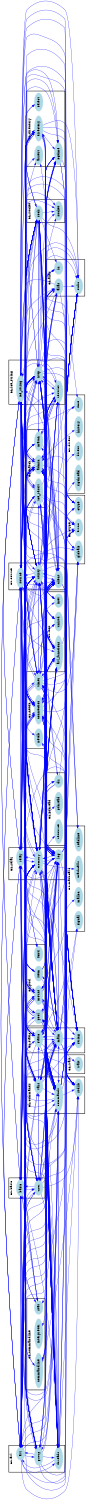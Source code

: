 digraph G {
size = "10,10";
rotate = 90;
subgraph cluster0 {
label = "CL:commands";
color = black;
style = bold;
"commands"[label="commands",shape=ellipse,color=lightblue,fontcolor=black,style=filled];
"vars"[label="vars",shape=ellipse,color=lightblue,fontcolor=black,style=filled];
"stdlib"[label="stdlib",shape=ellipse,color=lightblue,fontcolor=black,style=filled];
}
subgraph cluster1 {
label = "CL:ice_string";
color = black;
style = bold;
"ice_string"[label="ice_string",shape=ellipse,color=lightblue,fontcolor=black,style=filled];
"http"[label="http",shape=ellipse,color=lightblue,fontcolor=black,style=filled];
"restrict"[label="restrict",shape=ellipse,color=lightblue,fontcolor=black,style=filled];
}
subgraph cluster2 {
label = "CL:match";
color = black;
style = bold;
"match"[label="match",shape=ellipse,color=lightblue,fontcolor=black,style=filled];
"admin"[label="admin",shape=ellipse,color=lightblue,fontcolor=black,style=filled];
"ice_resolv"[label="ice_resolv",shape=ellipse,color=lightblue,fontcolor=black,style=filled];
}
subgraph cluster3 {
label = "CL:relay";
color = black;
style = bold;
"relay"[label="relay",shape=ellipse,color=lightblue,fontcolor=black,style=filled];
"memory"[label="memory",shape=ellipse,color=lightblue,fontcolor=black,style=filled];
"log"[label="log",shape=ellipse,color=lightblue,fontcolor=black,style=filled];
}
subgraph cluster4 {
label = "CL:alias";
color = black;
style = bold;
"alias"[label="alias",shape=ellipse,color=lightblue,fontcolor=black,style=filled];
"stdio"[label="stdio",shape=ellipse,color=lightblue,fontcolor=black,style=filled];
"in"[label="in",shape=ellipse,color=lightblue,fontcolor=black,style=filled];
}
subgraph cluster5 {
label = "CL:inet";
color = black;
style = bold;
"inet"[label="inet",shape=ellipse,color=lightblue,fontcolor=black,style=filled];
"avl_functions"[label="avl_functions",shape=ellipse,color=lightblue,fontcolor=black,style=filled];
"unistd"[label="unistd",shape=ellipse,color=lightblue,fontcolor=black,style=filled];
}
subgraph cluster6 {
label = "CL:source";
color = black;
style = bold;
"source"[label="source",shape=ellipse,color=lightblue,fontcolor=black,style=filled];
"utility"[label="utility",shape=ellipse,color=lightblue,fontcolor=black,style=filled];
"client"[label="client",shape=ellipse,color=lightblue,fontcolor=black,style=filled];
}
subgraph cluster7 {
label = "CL:avl";
color = black;
style = bold;
"avl"[label="avl",shape=ellipse,color=lightblue,fontcolor=black,style=filled];
"threads"[label="threads",shape=ellipse,color=lightblue,fontcolor=black,style=filled];
"group"[label="group",shape=ellipse,color=lightblue,fontcolor=black,style=filled];
}
subgraph cluster8 {
label = "CL:basic";
color = black;
style = bold;
"basic"[label="basic",shape=ellipse,color=lightblue,fontcolor=black,style=filled];
"user"[label="user",shape=ellipse,color=lightblue,fontcolor=black,style=filled];
}
subgraph cluster9 {
label = "CL:socket";
color = black;
style = bold;
"socket"[label="socket",shape=ellipse,color=lightblue,fontcolor=black,style=filled];
"sock"[label="sock",shape=ellipse,color=lightblue,fontcolor=black,style=filled];
}
subgraph cluster10 {
label = "CL:static";
color = black;
style = bold;
"static"[label="static",shape=ellipse,color=lightblue,fontcolor=black,style=filled];
"string"[label="string",shape=ellipse,color=lightblue,fontcolor=black,style=filled];
"main"[label="main",shape=ellipse,color=lightblue,fontcolor=black,style=filled];
}
subgraph cluster11 {
label = "CL:netdb";
color = black;
style = bold;
"netdb"[label="netdb",shape=ellipse,color=lightblue,fontcolor=black,style=filled];
"connection"[label="connection",shape=ellipse,color=lightblue,fontcolor=black,style=filled];
"timer"[label="timer",shape=ellipse,color=lightblue,fontcolor=black,style=filled];
}
subgraph cluster12 {
label = "CL:directory";
color = black;
style = bold;
"directory"[label="directory",shape=ellipse,color=lightblue,fontcolor=black,style=filled];
"logtime"[label="logtime",shape=ellipse,color=lightblue,fontcolor=black,style=filled];
"select"[label="select",shape=ellipse,color=lightblue,fontcolor=black,style=filled];
"assert"[label="assert",shape=ellipse,color=lightblue,fontcolor=black,style=filled];
}
subgraph cluster13 {
label = "CL:pool";
color = black;
style = bold;
"pool"[label="pool",shape=ellipse,color=lightblue,fontcolor=black,style=filled];
"fcntl"[label="fcntl",shape=ellipse,color=lightblue,fontcolor=black,style=filled];
"item"[label="item",shape=ellipse,color=lightblue,fontcolor=black,style=filled];
"mount"[label="mount",shape=ellipse,color=lightblue,fontcolor=black,style=filled];
}
subgraph cluster14 {
label = "CL:commandline";
color = black;
style = bold;
"commandline"[label="commandline",shape=ellipse,color=lightblue,fontcolor=black,style=filled];
"stat"[label="stat",shape=ellipse,color=lightblue,fontcolor=black,style=filled];
"interpreter"[label="interpreter",shape=ellipse,color=lightblue,fontcolor=black,style=filled];
}
subgraph cluster15 {
label = "CL:ctype";
color = black;
style = bold;
"ctype"[label="ctype",shape=ellipse,color=lightblue,fontcolor=black,style=filled];
"globals"[label="globals",shape=ellipse,color=lightblue,fontcolor=black,style=filled];
"errno"[label="errno",shape=ellipse,color=lightblue,fontcolor=black,style=filled];
}
subgraph cluster16 {
label = "CL:pthread";
color = black;
style = bold;
"pthread"[label="pthread",shape=ellipse,color=lightblue,fontcolor=black,style=filled];
"resource"[label="resource",shape=ellipse,color=lightblue,fontcolor=black,style=filled];
"dir"[label="dir",shape=ellipse,color=lightblue,fontcolor=black,style=filled];
}
subgraph cluster17 {
label = "CL:dirent";
color = black;
style = bold;
"dirent"[label="dirent",shape=ellipse,color=lightblue,fontcolor=black,style=filled];
"history"[label="history",shape=ellipse,color=lightblue,fontcolor=black,style=filled];
"sigthread"[label="sigthread",shape=ellipse,color=lightblue,fontcolor=black,style=filled];
"time"[label="time",shape=ellipse,color=lightblue,fontcolor=black,style=filled];
}
subgraph cluster18 {
label = "CL:mathcalls";
color = black;
style = bold;
"mathcalls"[label="mathcalls",shape=ellipse,color=lightblue,fontcolor=black,style=filled];
"signal"[label="signal",shape=ellipse,color=lightblue,fontcolor=black,style=filled];
"malloc"[label="malloc",shape=ellipse,color=lightblue,fontcolor=black,style=filled];
"readline"[label="readline",shape=ellipse,color=lightblue,fontcolor=black,style=filled];
}
subgraph cluster19 {
label = "CL:wait";
color = black;
style = bold;
"wait"[label="wait",shape=ellipse,color=lightblue,fontcolor=black,style=filled];
}
"match" -> "http"[color=blue,font=6];
"ice_resolv" -> "relay"[color=blue,font=6];
"restrict" -> "ice_string"[color=blue,font=6];
"memory" -> "alias"[color=blue,font=6];
"avl_functions" -> "alias"[color=blue,font=6];
"utility" -> "unistd"[color=blue,font=6];
"log" -> "admin"[color=blue,font=6];
"relay" -> "client"[color=blue,font=6];
"source" -> "threads"[color=blue,font=6];
"utility" -> "source"[color=blue,font=6];
"source" -> "stdlib"[color=blue,font=6];
"relay" -> "ice_string"[color=blue,font=6];
"utility" -> "relay"[color=blue,font=6];
"avl" -> "memory"[color=blue,font=6];
"relay" -> "avl"[color=blue,font=6];
"source" -> "socket"[color=blue,font=6];
"sock" -> "commands"[color=blue,font=6];
"basic" -> "group"[color=blue,font=6];
"basic" -> "threads"[color=blue,font=6];
"memory" -> "stdio"[color=blue,font=6];
"admin" -> "string"[color=blue,font=6];
"avl_functions" -> "stdio"[color=blue,font=6];
"utility" -> "in"[color=blue,font=6];
"alias" -> "source"[color=blue,font=6];
"ice_resolv" -> "string"[color=blue,font=6];
"alias" -> "avl"[color=blue,font=6];
"ice_string" -> "static"[color=blue,font=6];
"avl" -> "admin"[color=blue,font=6];
"restrict" -> "stdlib"[color=blue,font=6];
"match" -> "utility"[color=blue,font=6];
"admin" -> "group"[color=blue,font=6];
"relay" -> "threads"[color=blue,font=6];
"ice_string" -> "avl_functions"[color=blue,font=6];
"user" -> "log"[color=blue,font=6];
"main" -> "static"[color=blue,font=6];
"ice_string" -> "threads"[color=blue,font=6];
"basic" -> "user"[color=blue,font=6];
"http" -> "basic"[color=blue,font=6];
"admin" -> "utility"[color=blue,font=6];
"restrict" -> "avl_functions"[color=blue,font=6];
"main" -> "netdb"[color=blue,font=6];
"ice_resolv" -> "inet"[color=blue,font=6];
"relay" -> "main"[color=blue,font=6];
"utility" -> "directory"[color=blue,font=6];
"sock" -> "utility"[color=blue,font=6];
"alias" -> "ice_string"[color=blue,font=6];
"directory" -> "threads"[color=blue,font=6];
"group" -> "memory"[color=blue,font=6];
"ice_resolv" -> "threads"[color=blue,font=6];
"http" -> "memory"[color=blue,font=6];
"utility" -> "ice_resolv"[color=blue,font=6];
"admin" -> "http"[color=blue,font=6];
"source" -> "connection"[color=blue,font=6];
"source" -> "unistd"[color=blue,font=6];
"connection" -> "select"[color=blue,font=6];
"sock" -> "http"[color=blue,font=6];
"relay" -> "vars"[color=blue,font=6];
"connection" -> "logtime"[color=blue,font=6];
"connection" -> "main"[color=blue,font=6];
"log" -> "string"[color=blue,font=6];
"timer" -> "string"[color=blue,font=6];
"threads" -> "commands"[color=blue,font=6];
"log" -> "logtime"[color=blue,font=6];
"restrict" -> "source"[color=blue,font=6];
"source" -> "admin"[color=blue,font=6];
"threads" -> "pool"[color=blue,font=6];
"memory" -> "item"[color=blue,font=6];
"logtime" -> "stdlib"[color=blue,font=6];
"user" -> "admin"[color=blue,font=6];
"main" -> "timer"[color=blue,font=6];
"log" -> "http"[color=blue,font=6];
"utility" -> "basic"[color=blue,font=6];
"source" -> "pool"[color=blue,font=6];
"restrict" -> "commands"[color=blue,font=6];
"memory" -> "connection"[color=blue,font=6];
"threads" -> "avl_functions"[color=blue,font=6];
"group" -> "commands"[color=blue,font=6];
"connection" -> "vars"[color=blue,font=6];
"group" -> "mount"[color=blue,font=6];
"admin" -> "sock"[color=blue,font=6];
"threads" -> "utility"[color=blue,font=6];
"main" -> "interpreter"[color=blue,font=6];
"log" -> "commands"[color=blue,font=6];
"memory" -> "admin"[color=blue,font=6];
"avl_functions" -> "main"[color=blue,font=6];
"restrict" -> "avl"[color=blue,font=6];
"item" -> "memory"[color=blue,font=6];
"commandline" -> "stdio"[color=blue,font=6];
"main" -> "threads"[color=blue,font=6];
"http" -> "stat"[color=blue,font=6];
"main" -> "stdio"[color=blue,font=6];
"threads" -> "avl"[color=blue,font=6];
"client" -> "stdlib"[color=blue,font=6];
"log" -> "sock"[color=blue,font=6];
"timer" -> "logtime"[color=blue,font=6];
"directory" -> "log"[color=blue,font=6];
"avl_functions" -> "vars"[color=blue,font=6];
"basic" -> "http"[color=blue,font=6];
"avl" -> "main"[color=blue,font=6];
"threads" -> "assert"[color=blue,font=6];
"sock" -> "string"[color=blue,font=6];
"memory" -> "main"[color=blue,font=6];
"memory" -> "stdlib"[color=blue,font=6];
"directory" -> "http"[color=blue,font=6];
"client" -> "threads"[color=blue,font=6];
"main" -> "globals"[color=blue,font=6];
"group" -> "stdio"[color=blue,font=6];
"connection" -> "stdlib"[color=blue,font=6];
"timer" -> "relay"[color=blue,font=6];
"restrict" -> "match"[color=blue,font=6];
"user" -> "stdlib"[color=blue,font=6];
"commandline" -> "log"[color=blue,font=6];
"timer" -> "avl"[color=blue,font=6];
"utility" -> "static"[color=blue,font=6];
"ice_string" -> "client"[color=blue,font=6];
"static" -> "main"[color=blue,font=6];
"source" -> "utility"[color=blue,font=6];
"source" -> "ctype"[color=blue,font=6];
"commands" -> "log"[color=blue,font=6];
"source" -> "avl"[color=blue,font=6];
"sock" -> "fcntl"[color=blue,font=6];
"main" -> "resource"[color=blue,font=6];
"avl" -> "vars"[color=blue,font=6];
"sock" -> "timer"[color=blue,font=6];
"relay" -> "pool"[color=blue,font=6];
"main" -> "commandline"[color=blue,font=6];
"memory" -> "vars"[color=blue,font=6];
"basic" -> "utility"[color=blue,font=6];
"match" -> "static"[color=blue,font=6];
"avl" -> "threads"[color=blue,font=6];
"item" -> "commands"[color=blue,font=6];
"directory" -> "commands"[color=blue,font=6];
"sock" -> "inet"[color=blue,font=6];
"main" -> "pool"[color=blue,font=6];
"log" -> "group"[color=blue,font=6];
"relay" -> "utility"[color=blue,font=6];
"client" -> "source"[color=blue,font=6];
"admin" -> "memory"[color=blue,font=6];
"log" -> "connection"[color=blue,font=6];
"ice_string" -> "utility"[color=blue,font=6];
"sock" -> "directory"[color=blue,font=6];
"static" -> "vars"[color=blue,font=6];
"group" -> "avl_functions"[color=blue,font=6];
"ice_resolv" -> "memory"[color=blue,font=6];
"memory" -> "source"[color=blue,font=6];
"memory" -> "ice_resolv"[color=blue,font=6];
"directory" -> "sock"[color=blue,font=6];
"alias" -> "avl_functions"[color=blue,font=6];
"ice_string" -> "restrict"[color=blue,font=6];
"connection" -> "source"[color=blue,font=6];
"directory" -> "utility"[color=blue,font=6];
"commands" -> "client"[color=blue,font=6];
"ice_resolv" -> "utility"[color=blue,font=6];
"threads" -> "http"[color=blue,font=6];
"timer" -> "commands"[color=blue,font=6];
"user" -> "avl"[color=blue,font=6];
"avl" -> "group"[color=blue,font=6];
"commands" -> "timer"[color=blue,font=6];
"commands" -> "mount"[color=blue,font=6];
"source" -> "http"[color=blue,font=6];
"pool" -> "client"[color=blue,font=6];
"commands" -> "avl_functions"[color=blue,font=6];
"vars" -> "static"[color=blue,font=6];
"sock" -> "stdio"[color=blue,font=6];
"threads" -> "memory"[color=blue,font=6];
"static" -> "string"[color=blue,font=6];
"commands" -> "ice_string"[color=blue,font=6];
"main" -> "admin"[color=blue,font=6];
"mount" -> "string"[color=blue,font=6];
"commands" -> "alias"[color=blue,font=6];
"ice_string" -> "timer"[color=blue,font=6];
"relay" -> "string"[color=blue,font=6];
"ice_string" -> "mount"[color=blue,font=6];
"log" -> "memory"[color=blue,font=6];
"timer" -> "memory"[color=blue,font=6];
"group" -> "admin"[color=blue,font=6];
"commands" -> "stdio"[color=blue,font=6];
"ice_string" -> "alias"[color=blue,font=6];
"source" -> "sock"[color=blue,font=6];
"user" -> "group"[color=blue,font=6];
"threads" -> "connection"[color=blue,font=6];
"avl" -> "relay"[color=blue,font=6];
"dir" -> "http"[color=blue,font=6];
"user" -> "main"[color=blue,font=6];
"avl" -> "pool"[color=blue,font=6];
"commandline" -> "main"[color=blue,font=6];
"source" -> "restrict"[color=blue,font=6];
"avl" -> "connection"[color=blue,font=6];
"relay" -> "time"[color=blue,font=6];
"ice_string" -> "directory"[color=blue,font=6];
"main" -> "utility"[color=blue,font=6];
"ice_string" -> "stdio"[color=blue,font=6];
"avl" -> "user"[color=blue,font=6];
"logtime" -> "main"[color=blue,font=6];
"avl" -> "stdlib"[color=blue,font=6];
"memory" -> "user"[color=blue,font=6];
"utility" -> "client"[color=blue,font=6];
"user" -> "vars"[color=blue,font=6];
"basic" -> "commands"[color=blue,font=6];
"dir" -> "static"[color=blue,font=6];
"memory" -> "group"[color=blue,font=6];
"avl_functions" -> "source"[color=blue,font=6];
"timer" -> "directory"[color=blue,font=6];
"avl_functions" -> "group"[color=blue,font=6];
"ice_resolv" -> "commands"[color=blue,font=6];
"client" -> "utility"[color=blue,font=6];
"sock" -> "ice_string"[color=blue,font=6];
"utility" -> "threads"[color=blue,font=6];
"match" -> "client"[color=blue,font=6];
"main" -> "http"[color=blue,font=6];
"sock" -> "memory"[color=blue,font=6];
"ice_string" -> "log"[color=blue,font=6];
"sock" -> "admin"[color=blue,font=6];
"source" -> "avl_functions"[color=blue,font=6];
"directory" -> "avl"[color=blue,font=6];
"source" -> "relay"[color=blue,font=6];
"utility" -> "globals"[color=blue,font=6];
"connection" -> "restrict"[color=blue,font=6];
"connection" -> "http"[color=blue,font=6];
"connection" -> "errno"[color=blue,font=6];
"http" -> "stdlib"[color=blue,font=6];
"http" -> "errno"[color=blue,font=6];
"avl" -> "utility"[color=blue,font=6];
"client" -> "static"[color=blue,font=6];
"admin" -> "restrict"[color=blue,font=6];
"client" -> "match"[color=blue,font=6];
"avl" -> "source"[color=blue,font=6];
"commands" -> "avl"[color=blue,font=6];
"mount" -> "ice_string"[color=blue,font=6];
"admin" -> "ice_string"[color=blue,font=6];
"source" -> "client"[color=blue,font=6];
"avl" -> "basic"[color=blue,font=6];
"http" -> "restrict"[color=blue,font=6];
"group" -> "ice_string"[color=blue,font=6];
"timer" -> "in"[color=blue,font=6];
"relay" -> "sock"[color=blue,font=6];
"admin" -> "logtime"[color=blue,font=6];
"memory" -> "static"[color=blue,font=6];
"vars" -> "client"[color=blue,font=6];
"group" -> "threads"[color=blue,font=6];
"commands" -> "admin"[color=blue,font=6];
"memory" -> "relay"[color=blue,font=6];
"static" -> "match"[color=blue,font=6];
"item" -> "logtime"[color=blue,font=6];
"ice_resolv" -> "ice_string"[color=blue,font=6];
"main" -> "sock"[color=blue,font=6];
"http" -> "ice_string"[color=blue,font=6];
"restrict" -> "client"[color=blue,font=6];
"ice_resolv" -> "errno"[color=blue,font=6];
"main" -> "avl_functions"[color=blue,font=6];
"memory" -> "restrict"[color=blue,font=6];
"vars" -> "utility"[color=blue,font=6];
"http" -> "unistd"[color=blue,font=6];
"connection" -> "sock"[color=blue,font=6];
"client" -> "main"[color=blue,font=6];
"main" -> "directory"[color=blue,font=6];
"utility" -> "errno"[color=blue,font=6];
"http" -> "source"[color=blue,font=6];
"ice_string" -> "admin"[color=blue,font=6];
"restrict" -> "connection"[color=blue,font=6];
"static" -> "memory"[color=blue,font=6];
"ice_string" -> "string"[color=blue,font=6];
"avl" -> "http"[color=blue,font=6];
"main" -> "string"[color=blue,font=6];
"sock" -> "ctype"[color=blue,font=6];
"memory" -> "http"[color=blue,font=6];
"mount" -> "avl_functions"[color=blue,font=6];
"relay" -> "connection"[color=blue,font=6];
"mount" -> "memory"[color=blue,font=6];
"user" -> "basic"[color=blue,font=6];
"commandline" -> "memory"[color=blue,font=6];
"client" -> "vars"[color=blue,font=6];
"relay" -> "memory"[color=blue,font=6];
"http" -> "main"[color=blue,font=6];
"static" -> "http"[color=blue,font=6];
"threads" -> "logtime"[color=blue,font=6];
"alias" -> "main"[color=blue,font=6];
"avl" -> "directory"[color=blue,font=6];
"admin" -> "history"[color=blue,font=6];
"avl_functions" -> "commands"[color=blue,font=6];
"commands" -> "restrict"[color=blue,font=6];
"stat" -> "http"[color=blue,font=6];
"ice_string" -> "main"[color=blue,font=6];
"memory" -> "basic"[color=blue,font=6];
"commands" -> "ctype"[color=blue,font=6];
"http" -> "match"[color=blue,font=6];
"http" -> "vars"[color=blue,font=6];
"commands" -> "string"[color=blue,font=6];
"sock" -> "log"[color=blue,font=6];
"restrict" -> "admin"[color=blue,font=6];
"memory" -> "sock"[color=blue,font=6];
"main" -> "ice_string"[color=blue,font=6];
"client" -> "commands"[color=blue,font=6];
"http" -> "avl_functions"[color=blue,font=6];
"directory" -> "string"[color=blue,font=6];
"item" -> "source"[color=blue,font=6];
"ice_string" -> "vars"[color=blue,font=6];
"ice_string" -> "ctype"[color=blue,font=6];
"admin" -> "stdlib"[color=blue,font=6];
"static" -> "sock"[color=blue,font=6];
"basic" -> "client"[color=blue,font=6];
"utility" -> "log"[color=blue,font=6];
"http" -> "threads"[color=blue,font=6];
"alias" -> "commands"[color=blue,font=6];
"vars" -> "log"[color=blue,font=6];
"vars" -> "relay"[color=blue,font=6];
"group" -> "log"[color=blue,font=6];
"memory" -> "mathcalls"[color=blue,font=6];
"memory" -> "client"[color=blue,font=6];
"client" -> "ice_string"[color=blue,font=6];
"basic" -> "logtime"[color=blue,font=6];
"connection" -> "client"[color=blue,font=6];
"avl" -> "commands"[color=blue,font=6];
"utility" -> "match"[color=blue,font=6];
"relay" -> "logtime"[color=blue,font=6];
"client" -> "timer"[color=blue,font=6];
"ice_string" -> "logtime"[color=blue,font=6];
"threads" -> "stdlib"[color=blue,font=6];
"stat" -> "basic"[color=blue,font=6];
"connection" -> "ice_string"[color=blue,font=6];
"sock" -> "select"[color=blue,font=6];
"relay" -> "ice_resolv"[color=blue,font=6];
"mount" -> "main"[color=blue,font=6];
"memory" -> "threads"[color=blue,font=6];
"pool" -> "avl_functions"[color=blue,font=6];
"commands" -> "threads"[color=blue,font=6];
"client" -> "pool"[color=blue,font=6];
"utility" -> "main"[color=blue,font=6];
"group" -> "utility"[color=blue,font=6];
"directory" -> "logtime"[color=blue,font=6];
"memory" -> "inet"[color=blue,font=6];
"admin" -> "source"[color=blue,font=6];
"log" -> "stdlib"[color=blue,font=6];
"threads" -> "signal"[color=blue,font=6];
"item" -> "log"[color=blue,font=6];
"commands" -> "globals"[color=blue,font=6];
"timer" -> "stdlib"[color=blue,font=6];
"timer" -> "errno"[color=blue,font=6];
"utility" -> "string"[color=blue,font=6];
"timer" -> "avl_functions"[color=blue,font=6];
"logtime" -> "time"[color=blue,font=6];
"timer" -> "socket"[color=blue,font=6];
"log" -> "avl"[color=blue,font=6];
"utility" -> "vars"[color=blue,font=6];
"http" -> "static"[color=blue,font=6];
"commands" -> "group"[color=blue,font=6];
"vars" -> "ice_string"[color=blue,font=6];
"pool" -> "assert"[color=blue,font=6];
"alias" -> "string"[color=blue,font=6];
"main" -> "basic"[color=blue,font=6];
"sock" -> "in"[color=blue,font=6];
"stat" -> "static"[color=blue,font=6];
"connection" -> "log"[color=blue,font=6];
"static" -> "log"[color=blue,font=6];
"threads" -> "source"[color=blue,font=6];
"sock" -> "relay"[color=blue,font=6];
"basic" -> "ice_string"[color=blue,font=6];
"static" -> "stdio"[color=blue,font=6];
"mount" -> "log"[color=blue,font=6];
"mount" -> "stdio"[color=blue,font=6];
"group" -> "basic"[color=blue,font=6];
"pool" -> "relay"[color=blue,font=6];
"ice_string" -> "memory"[color=blue,font=6];
"ice_string" -> "group"[color=blue,font=6];
"main" -> "memory"[color=blue,font=6];
"log" -> "unistd"[color=blue,font=6];
"ice_resolv" -> "log"[color=blue,font=6];
"log" -> "source"[color=blue,font=6];
"timer" -> "source"[color=blue,font=6];
"utility" -> "ice_string"[color=blue,font=6];
"threads" -> "sigthread"[color=blue,font=6];
"ice_string" -> "user"[color=blue,font=6];
"source" -> "string"[color=blue,font=6];
"avl_functions" -> "log"[color=blue,font=6];
"memory" -> "log"[color=blue,font=6];
"vars" -> "string"[color=blue,font=6];
"ice_resolv" -> "netdb"[color=blue,font=6];
"sock" -> "stdlib"[color=blue,font=6];
"static" -> "dir"[color=blue,font=6];
"threads" -> "pthread"[color=blue,font=6];
"commands" -> "relay"[color=blue,font=6];
"main" -> "logtime"[color=blue,font=6];
"user" -> "commands"[color=blue,font=6];
"sock" -> "socket"[color=blue,font=6];
"utility" -> "commands"[color=blue,font=6];
"commands" -> "memory"[color=blue,font=6];
"vars" -> "commands"[color=blue,font=6];
"vars" -> "main"[color=blue,font=6];
"log" -> "errno"[color=blue,font=6];
"commands" -> "item"[color=blue,font=6];
"relay" -> "commands"[color=blue,font=6];
"commands" -> "connection"[color=blue,font=6];
"memory" -> "dir"[color=blue,font=6];
"commands" -> "directory"[color=blue,font=6];
"ice_string" -> "relay"[color=blue,font=6];
"connection" -> "threads"[color=blue,font=6];
"static" -> "utility"[color=blue,font=6];
"directory" -> "memory"[color=blue,font=6];
"http" -> "utility"[color=blue,font=6];
"avl" -> "client"[color=blue,font=6];
"client" -> "http"[color=blue,font=6];
"basic" -> "stat"[color=blue,font=6];
"log" -> "threads"[color=blue,font=6];
"commandline" -> "commands"[color=blue,font=6];
"timer" -> "main"[color=blue,font=6];
"basic" -> "log"[color=blue,font=6];
"connection" -> "stdio"[color=blue,font=6];
"sock" -> "unistd"[color=blue,font=6];
"logtime" -> "connection"[color=blue,font=6];
"client" -> "admin"[color=blue,font=6];
"utility" -> "fcntl"[color=blue,font=6];
"sock" -> "source"[color=blue,font=6];
"http" -> "stdio"[color=blue,font=6];
"utility" -> "timer"[color=blue,font=6];
"utility" -> "avl"[color=blue,font=6];
"utility" -> "mount"[color=blue,font=6];
"log" -> "globals"[color=blue,font=6];
"vars" -> "avl"[color=blue,font=6];
"restrict" -> "main"[color=blue,font=6];
"utility" -> "user"[color=blue,font=6];
"logtime" -> "string"[color=blue,font=6];
"mount" -> "admin"[color=blue,font=6];
"group" -> "avl"[color=blue,font=6];
"memory" -> "utility"[color=blue,font=6];
"avl" -> "avl_functions"[color=blue,font=6];
"commands" -> "utility"[color=blue,font=6];
"restrict" -> "threads"[color=blue,font=6];
"admin" -> "log"[color=blue,font=6];
"utility" -> "avl_functions"[color=blue,font=6];
"http" -> "client"[color=blue,font=6];
"static" -> "stdlib"[color=blue,font=6];
"main" -> "log"[color=blue,font=6];
"commands" -> "basic"[color=blue,font=6];
"commands" -> "main"[color=blue,font=6];
"vars" -> "logtime"[color=blue,font=6];
"dir" -> "dirent"[color=blue,font=6];
"source" -> "ice_string"[color=blue,font=6];
"commandline" -> "stdlib"[color=blue,font=6];
"client" -> "sock"[color=blue,font=6];
"ice_string" -> "http"[color=blue,font=6];
"relay" -> "stdio"[color=blue,font=6];
"user" -> "avl_functions"[color=blue,font=6];
"relay" -> "stdlib"[color=blue,font=6];
"item" -> "ice_string"[color=blue,font=6];
"ice_resolv" -> "main"[color=blue,font=6];
"logtime" -> "commands"[color=blue,font=6];
"source" -> "errno"[color=blue,font=6];
"static" -> "avl_functions"[color=blue,font=6];
"utility" -> "stdio"[color=blue,font=6];
"utility" -> "memory"[color=blue,font=6];
"timer" -> "threads"[color=blue,font=6];
"sock" -> "connection"[color=blue,font=6];
"relay" -> "socket"[color=blue,font=6];
"ice_string" -> "basic"[color=blue,font=6];
"basic" -> "string"[color=blue,font=6];
"client" -> "string"[color=blue,font=6];
"client" -> "log"[color=blue,font=6];
"timer" -> "globals"[color=blue,font=6];
"alias" -> "memory"[color=blue,font=6];
"http" -> "log"[color=blue,font=6];
"basic" -> "mount"[color=blue,font=6];
"readline" -> "admin"[color=blue,font=6];
"static" -> "unistd"[color=blue,font=6];
"http" -> "sock"[color=blue,font=6];
"memory" -> "string"[color=blue,font=6];
"commands" -> "ice_resolv"[color=blue,font=6];
"connection" -> "string"[color=blue,font=6];
"admin" -> "mount"[color=blue,font=6];
"log" -> "static"[color=blue,font=6];
"memory" -> "ice_string"[color=blue,font=6];
"user" -> "string"[color=blue,font=6];
"connection" -> "avl"[color=blue,font=6];
"memory" -> "directory"[color=blue,font=6];
"static" -> "avl"[color=blue,font=6];
"client" -> "avl_functions"[color=blue,font=6];
"connection" -> "admin"[color=blue,font=6];
"admin" -> "connection"[color=blue,font=6];
"commands" -> "malloc"[color=blue,font=6];
"ice_string" -> "sock"[color=blue,font=6];
"http" -> "admin"[color=blue,font=6];
"user" -> "threads"[color=blue,font=6];
"mount" -> "avl"[color=blue,font=6];
"relay" -> "source"[color=blue,font=6];
"admin" -> "alias"[color=blue,font=6];
"source" -> "memory"[color=blue,font=6];
"utility" -> "time"[color=blue,font=6];
"ice_resolv" -> "connection"[color=blue,font=6];
"http" -> "dir"[color=blue,font=6];
"admin" -> "item"[color=blue,font=6];
"vars" -> "memory"[color=blue,font=6];
"http" -> "connection"[color=blue,font=6];
"log" -> "avl_functions"[color=blue,font=6];
"user" -> "ice_string"[color=blue,font=6];
"avl_functions" -> "avl"[color=blue,font=6];
"vars" -> "user"[color=blue,font=6];
"utility" -> "http"[color=blue,font=6];
"restrict" -> "memory"[color=blue,font=6];
"utility" -> "logtime"[color=blue,font=6];
"admin" -> "stdio"[color=blue,font=6];
"connection" -> "utility"[color=blue,font=6];
"threads" -> "timer"[color=blue,font=6];
"log" -> "utility"[color=blue,font=6];
"utility" -> "admin"[color=blue,font=6];
"ice_string" -> "commands"[color=blue,font=6];
"ice_string" -> "readline"[color=blue,font=6];
"sock" -> "static"[color=blue,font=6];
"directory" -> "timer"[color=blue,font=6];
"main" -> "stat"[color=blue,font=6];
"sock" -> "ice_resolv"[color=blue,font=6];
"ice_string" -> "inet"[color=blue,font=6];
"admin" -> "client"[color=blue,font=6];
"commands" -> "pool"[color=blue,font=6];
"pool" -> "threads"[color=blue,font=6];
"utility" -> "sock"[color=blue,font=6];
"basic" -> "avl"[color=blue,font=6];
"log" -> "ice_string"[color=blue,font=6];
"admin" -> "main"[color=blue,font=6];
"alias" -> "stdio"[color=blue,font=6];
"pool" -> "log"[color=blue,font=6];
"http" -> "ctype"[color=blue,font=6];
"commands" -> "user"[color=blue,font=6];
"sock" -> "main"[color=blue,font=6];
"item" -> "stdio"[color=blue,font=6];
"dir" -> "memory"[color=blue,font=6];
"avl_functions" -> "ice_string"[color=blue,font=6];
"threads" -> "stdio"[color=blue,font=6];
"timer" -> "stdio"[color=blue,font=6];
"threads" -> "client"[color=blue,font=6];
"mount" -> "group"[color=blue,font=6];
"mount" -> "threads"[color=blue,font=6];
"admin" -> "avl"[color=blue,font=6];
"ice_string" -> "stdlib"[color=blue,font=6];
"main" -> "connection"[color=blue,font=6];
"main" -> "stdlib"[color=blue,font=6];
"directory" -> "stdio"[color=blue,font=6];
"ice_string" -> "connection"[color=blue,font=6];
"main" -> "avl"[color=blue,font=6];
"timer" -> "utility"[color=blue,font=6];
"log" -> "main"[color=blue,font=6];
"pool" -> "commands"[color=blue,font=6];
"main" -> "socket"[color=blue,font=6];
"relay" -> "log"[color=blue,font=6];
"avl_functions" -> "restrict"[color=blue,font=6];
"ice_resolv" -> "ctype"[color=blue,font=6];
"timer" -> "client"[color=blue,font=6];
"group" -> "main"[color=blue,font=6];
"static" -> "ice_string"[color=blue,font=6];
"pool" -> "main"[color=blue,font=6];
"relay" -> "ctype"[color=blue,font=6];
"vars" -> "http"[color=blue,font=6];
"main" -> "signal"[color=blue,font=6];
"alias" -> "log"[color=blue,font=6];
"source" -> "commands"[color=blue,font=6];
"basic" -> "memory"[color=blue,font=6];
"client" -> "connection"[color=blue,font=6];
"client" -> "memory"[color=blue,font=6];
"timer" -> "ice_string"[color=blue,font=6];
"log" -> "timer"[color=blue,font=6];
"log" -> "mount"[color=blue,font=6];
"client" -> "relay"[color=blue,font=6];
"log" -> "vars"[color=blue,font=6];
"client" -> "restrict"[color=blue,font=6];
"commands" -> "stdlib"[color=blue,font=6];
"client" -> "avl"[color=blue,font=6];
"connection" -> "memory"[color=blue,font=6];
"http" -> "avl"[color=blue,font=6];
"user" -> "memory"[color=blue,font=6];
"ice_string" -> "source"[color=blue,font=6];
"threads" -> "ice_string"[color=blue,font=6];
"user" -> "utility"[color=blue,font=6];
"main" -> "source"[color=blue,font=6];
"group" -> "string"[color=blue,font=6];
"http" -> "string"[color=blue,font=6];
"restrict" -> "http"[color=blue,font=6];
"avl" -> "timer"[color=blue,font=6];
"admin" -> "threads"[color=blue,font=6];
"static" -> "stat"[color=blue,font=6];
"avl" -> "mount"[color=blue,font=6];
"directory" -> "stdlib"[color=blue,font=6];
"basic" -> "main"[color=blue,font=6];
"directory" -> "main"[color=blue,font=6];
"mount" -> "commands"[color=blue,font=6];
"alias" -> "admin"[color=blue,font=6];
"connection" -> "commands"[color=blue,font=6];
"avl" -> "restrict"[color=blue,font=6];
"main" -> "commands"[color=blue,font=6];
"alias" -> "threads"[color=blue,font=6];
"avl_functions" -> "utility"[color=blue,font=6];
"admin" -> "globals"[color=blue,font=6];
"sock" -> "globals"[color=blue,font=6];
"sock" -> "errno"[color=blue,font=6];
"item" -> "admin"[color=blue,font=6];
"avl" -> "alias"[color=blue,font=6];
"log" -> "stdio"[color=blue,font=6];
"sock" -> "client"[color=blue,font=6];
"threads" -> "admin"[color=blue,font=6];
"commands" -> "http"[color=blue,font=6];
"vars" -> "connection"[color=blue,font=6];
"admin" -> "commands"[color=blue,font=6];
"admin" -> "readline"[color=blue,font=6];
"http" -> "directory"[color=blue,font=6];
"http" -> "logtime"[color=blue,font=6];
"match" -> "restrict"[color=blue,font=6];
"http" -> "commands"[color=blue,font=6];
"commands" -> "source"[color=blue,font=6];
"timer" -> "sock"[color=blue,font=6];
"vars" -> "avl_functions"[color=blue,font=6];
"main" -> "ice_resolv"[color=blue,font=6];
"pool" -> "source"[color=blue,font=6];
"ice_string" -> "ice_resolv"[color=blue,font=6];
"avl" -> "stdio"[color=blue,font=6];
"directory" -> "avl_functions"[color=blue,font=6];
"avl" -> "assert"[color=blue,font=6];
"source" -> "timer"[color=blue,font=6];
"directory" -> "source"[color=blue,font=6];
"directory" -> "ice_string"[color=blue,font=6];
"client" -> "basic"[color=blue,font=6];
"memory" -> "commands"[color=blue,font=6];
"admin" -> "user"[color=blue,font=6];
"commands" -> "errno"[color=blue,font=6];
"memory" -> "logtime"[color=blue,font=6];
"restrict" -> "log"[color=blue,font=6];
"utility" -> "connection"[color=blue,font=6];
"commands" -> "logtime"[color=blue,font=6];
"utility" -> "group"[color=blue,font=6];
"utility" -> "stdlib"[color=blue,font=6];
"threads" -> "main"[color=blue,font=6];
"mount" -> "basic"[color=blue,font=6];
"threads" -> "log"[color=blue,font=6];
"source" -> "main"[color=blue,font=6];
"source" -> "alias"[color=blue,font=6];
"avl" -> "log"[color=blue,font=6];
"commands" -> "sock"[color=blue,font=6];
"client" -> "in"[color=blue,font=6];
"memory" -> "mount"[color=blue,font=6];
"avl_functions" -> "timer"[color=blue,font=6];
"main" -> "wait"[color=blue,font=6];
"connection" -> "ice_resolv"[color=blue,font=6];
"avl_functions" -> "mount"[color=blue,font=6];
"ice_resolv" -> "sock"[color=blue,font=6];
"pool" -> "avl"[color=blue,font=6];
"mount" -> "utility"[color=blue,font=6];
"timer" -> "log"[color=blue,font=6];
"log" -> "user"[color=blue,font=6];
"memory" -> "commandline"[color=blue,font=6];
"source" -> "stdio"[color=blue,font=6];
"group" -> "user"[color=blue,font=6];
"static" -> "client"[color=blue,font=6];
"source" -> "log"[color=blue,font=6];
"user" -> "stdio"[color=blue,font=6];
}